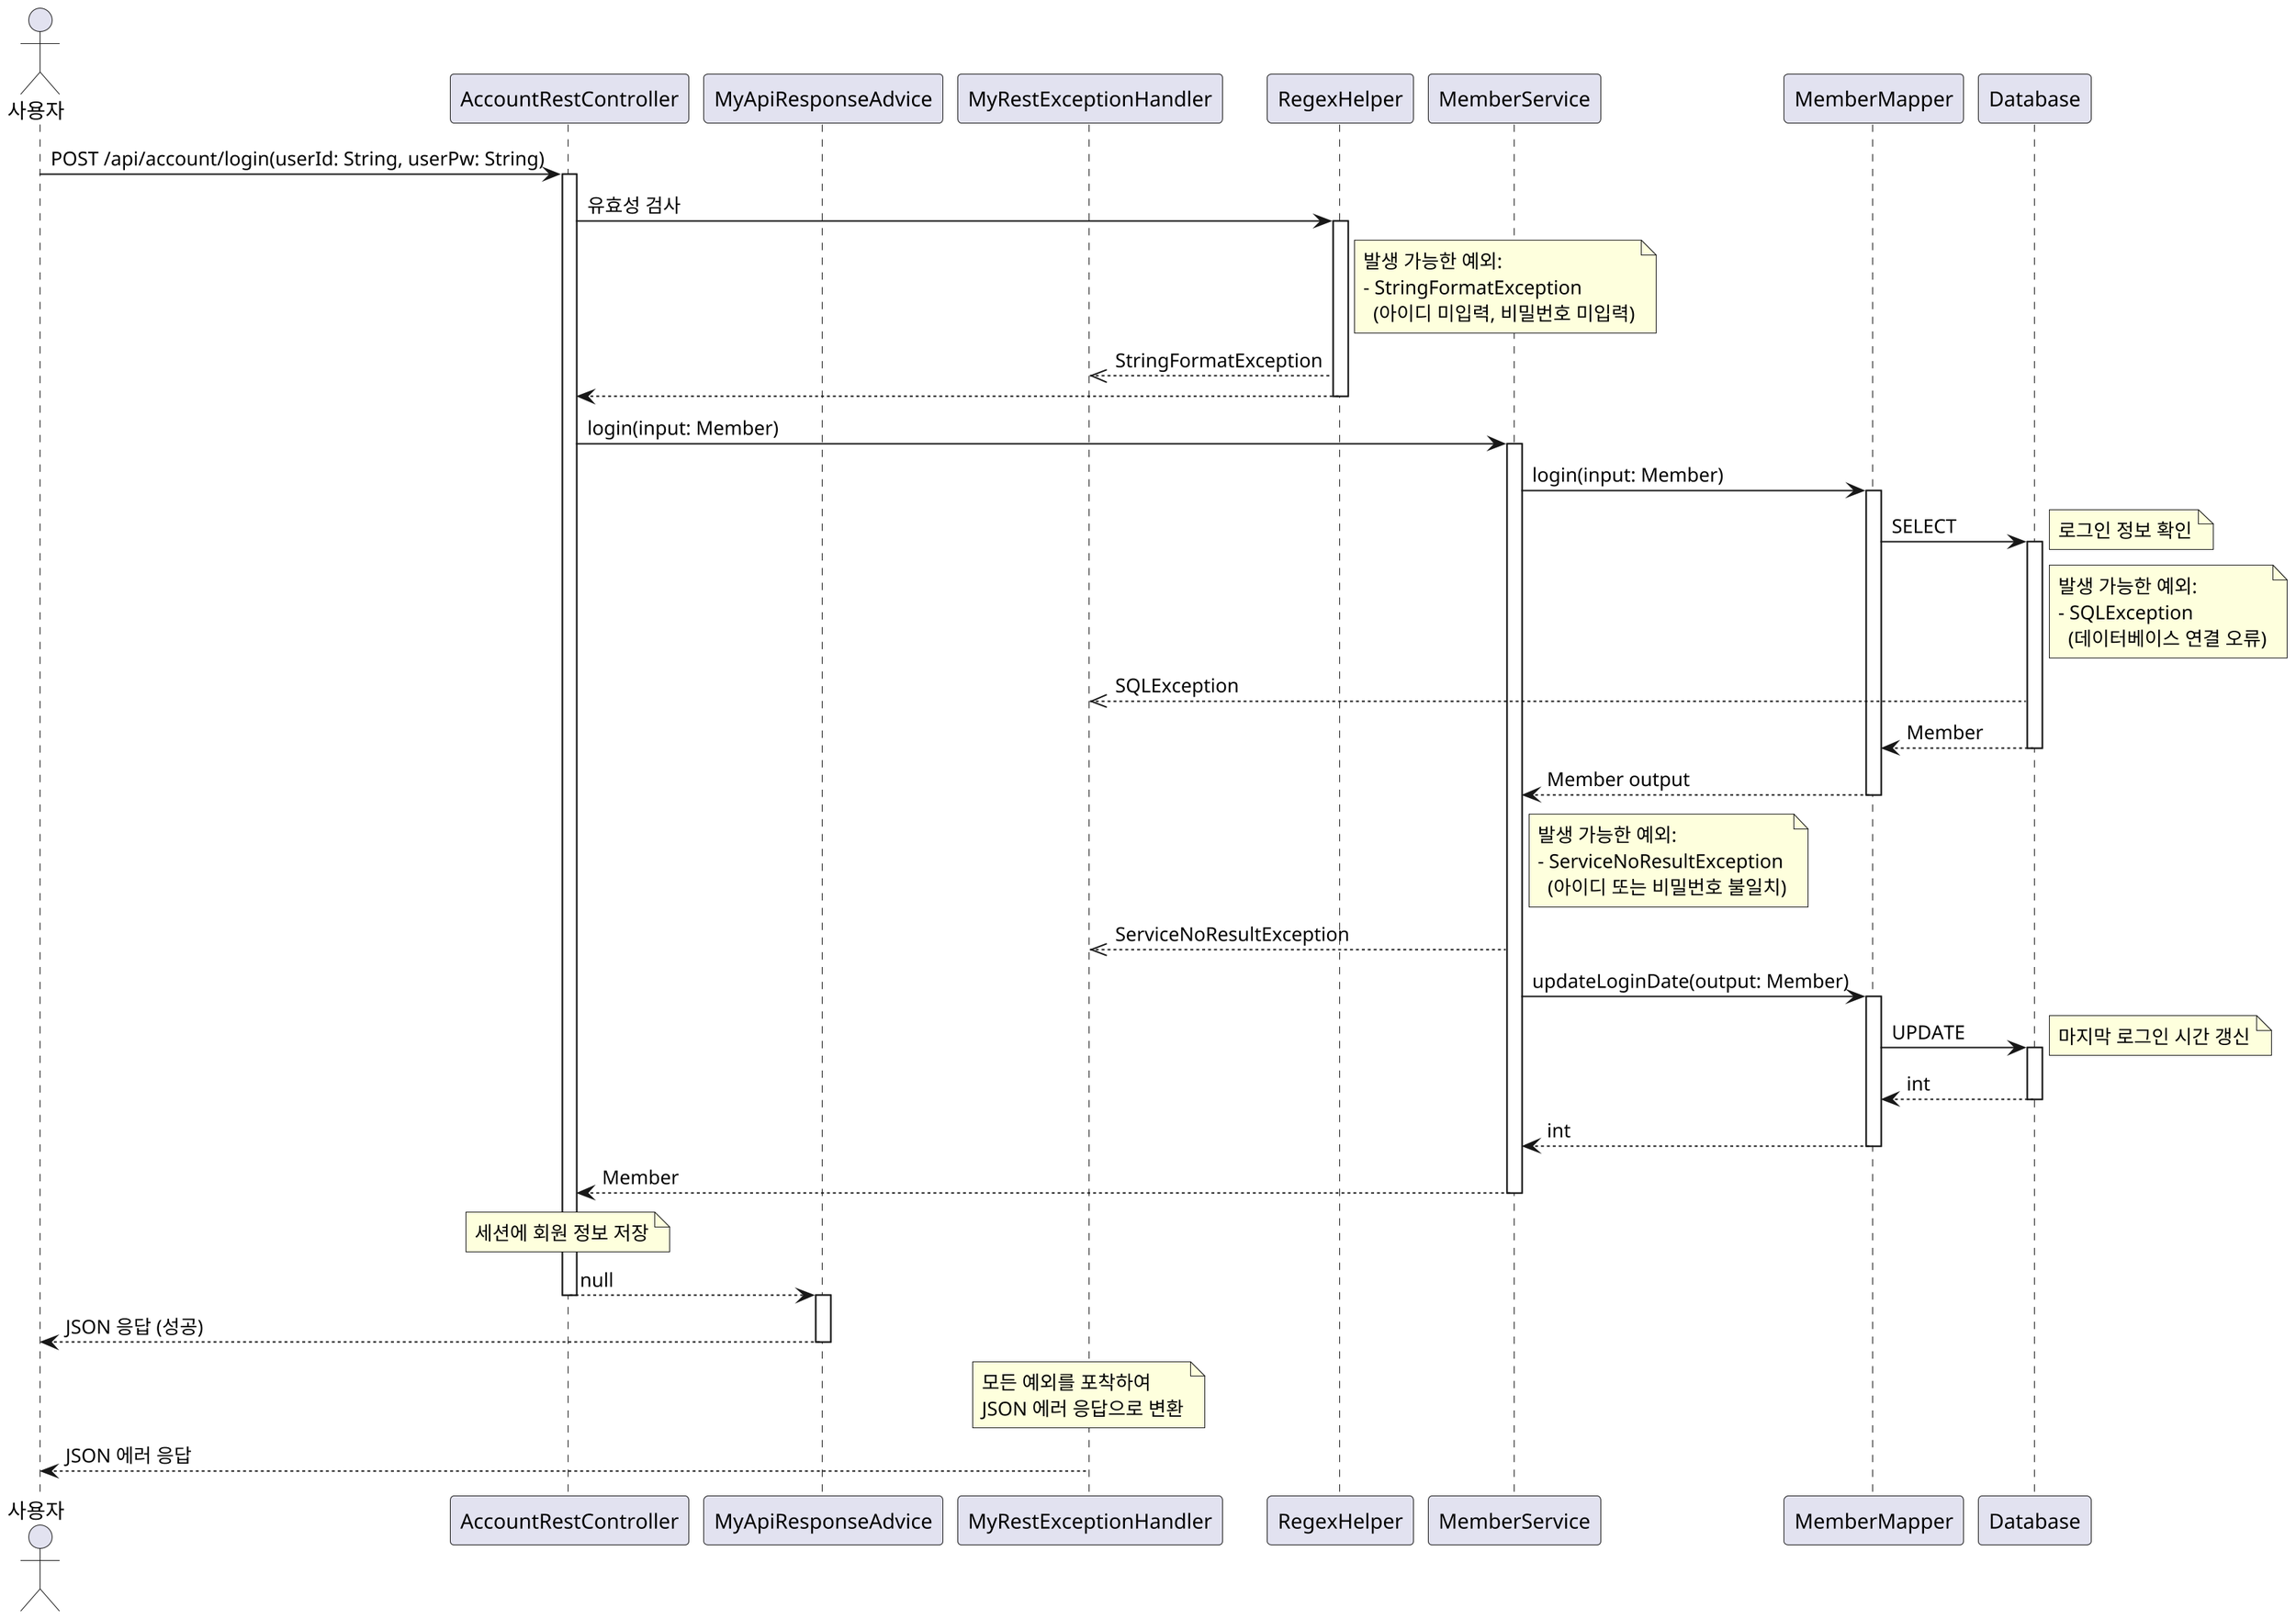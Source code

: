 @startuml
skinparam dpi 200

actor Actor as "사용자"
participant AccountRestController
participant MyApiResponseAdvice
participant MyRestExceptionHandler
participant RegexHelper
participant MemberService
participant MemberMapper
participant Database

Actor -> AccountRestController: POST /api/account/login(userId: String, userPw: String)
activate AccountRestController

AccountRestController -> RegexHelper: 유효성 검사
activate RegexHelper
note right of RegexHelper: 발생 가능한 예외:\n- StringFormatException\n  (아이디 미입력, 비밀번호 미입력)
RegexHelper -->> MyRestExceptionHandler: StringFormatException
RegexHelper --> AccountRestController
deactivate RegexHelper

AccountRestController -> MemberService: login(input: Member)
activate MemberService
MemberService -> MemberMapper: login(input: Member)
activate MemberMapper
MemberMapper -> Database: SELECT
activate Database
note right: 로그인 정보 확인
note right of Database: 발생 가능한 예외:\n- SQLException\n  (데이터베이스 연결 오류)
Database -->> MyRestExceptionHandler: SQLException
Database --> MemberMapper: Member
deactivate Database
MemberMapper --> MemberService: Member output
deactivate MemberMapper

note right of MemberService: 발생 가능한 예외:\n- ServiceNoResultException\n  (아이디 또는 비밀번호 불일치)
MemberService -->> MyRestExceptionHandler: ServiceNoResultException

MemberService -> MemberMapper: updateLoginDate(output: Member)
activate MemberMapper
MemberMapper -> Database: UPDATE
activate Database
note right: 마지막 로그인 시간 갱신
Database --> MemberMapper: int
deactivate Database
MemberMapper --> MemberService: int
deactivate MemberMapper
MemberService --> AccountRestController: Member
deactivate MemberService

note over AccountRestController: 세션에 회원 정보 저장

AccountRestController --> MyApiResponseAdvice: null
deactivate AccountRestController
activate MyApiResponseAdvice
MyApiResponseAdvice --> Actor: JSON 응답 (성공)
deactivate MyApiResponseAdvice

note over MyRestExceptionHandler: 모든 예외를 포착하여\nJSON 에러 응답으로 변환
MyRestExceptionHandler --> Actor: JSON 에러 응답

@enduml
